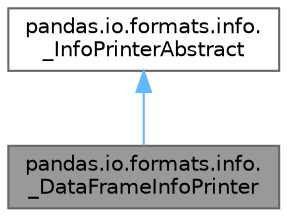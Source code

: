 digraph "pandas.io.formats.info._DataFrameInfoPrinter"
{
 // LATEX_PDF_SIZE
  bgcolor="transparent";
  edge [fontname=Helvetica,fontsize=10,labelfontname=Helvetica,labelfontsize=10];
  node [fontname=Helvetica,fontsize=10,shape=box,height=0.2,width=0.4];
  Node1 [id="Node000001",label="pandas.io.formats.info.\l_DataFrameInfoPrinter",height=0.2,width=0.4,color="gray40", fillcolor="grey60", style="filled", fontcolor="black",tooltip=" "];
  Node2 -> Node1 [id="edge1_Node000001_Node000002",dir="back",color="steelblue1",style="solid",tooltip=" "];
  Node2 [id="Node000002",label="pandas.io.formats.info.\l_InfoPrinterAbstract",height=0.2,width=0.4,color="gray40", fillcolor="white", style="filled",URL="$d5/d3b/classpandas_1_1io_1_1formats_1_1info_1_1__InfoPrinterAbstract.html",tooltip=" "];
}

